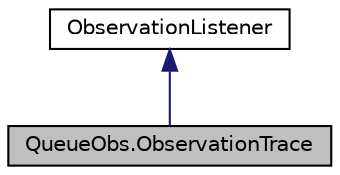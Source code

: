 digraph "QueueObs.ObservationTrace"
{
 // INTERACTIVE_SVG=YES
  bgcolor="transparent";
  edge [fontname="Helvetica",fontsize="10",labelfontname="Helvetica",labelfontsize="10"];
  node [fontname="Helvetica",fontsize="10",shape=record];
  Node2 [label="QueueObs.ObservationTrace",height=0.2,width=0.4,color="black", fillcolor="grey75", style="filled", fontcolor="black"];
  Node3 -> Node2 [dir="back",color="midnightblue",fontsize="10",style="solid",fontname="Helvetica"];
  Node3 [label="ObservationListener",height=0.2,width=0.4,color="black",URL="$d9/d7b/interfaceumontreal_1_1ssj_1_1stat_1_1ObservationListener.html",tooltip="Represents an object that can listen to observations broadcast by statistical probes. "];
}
